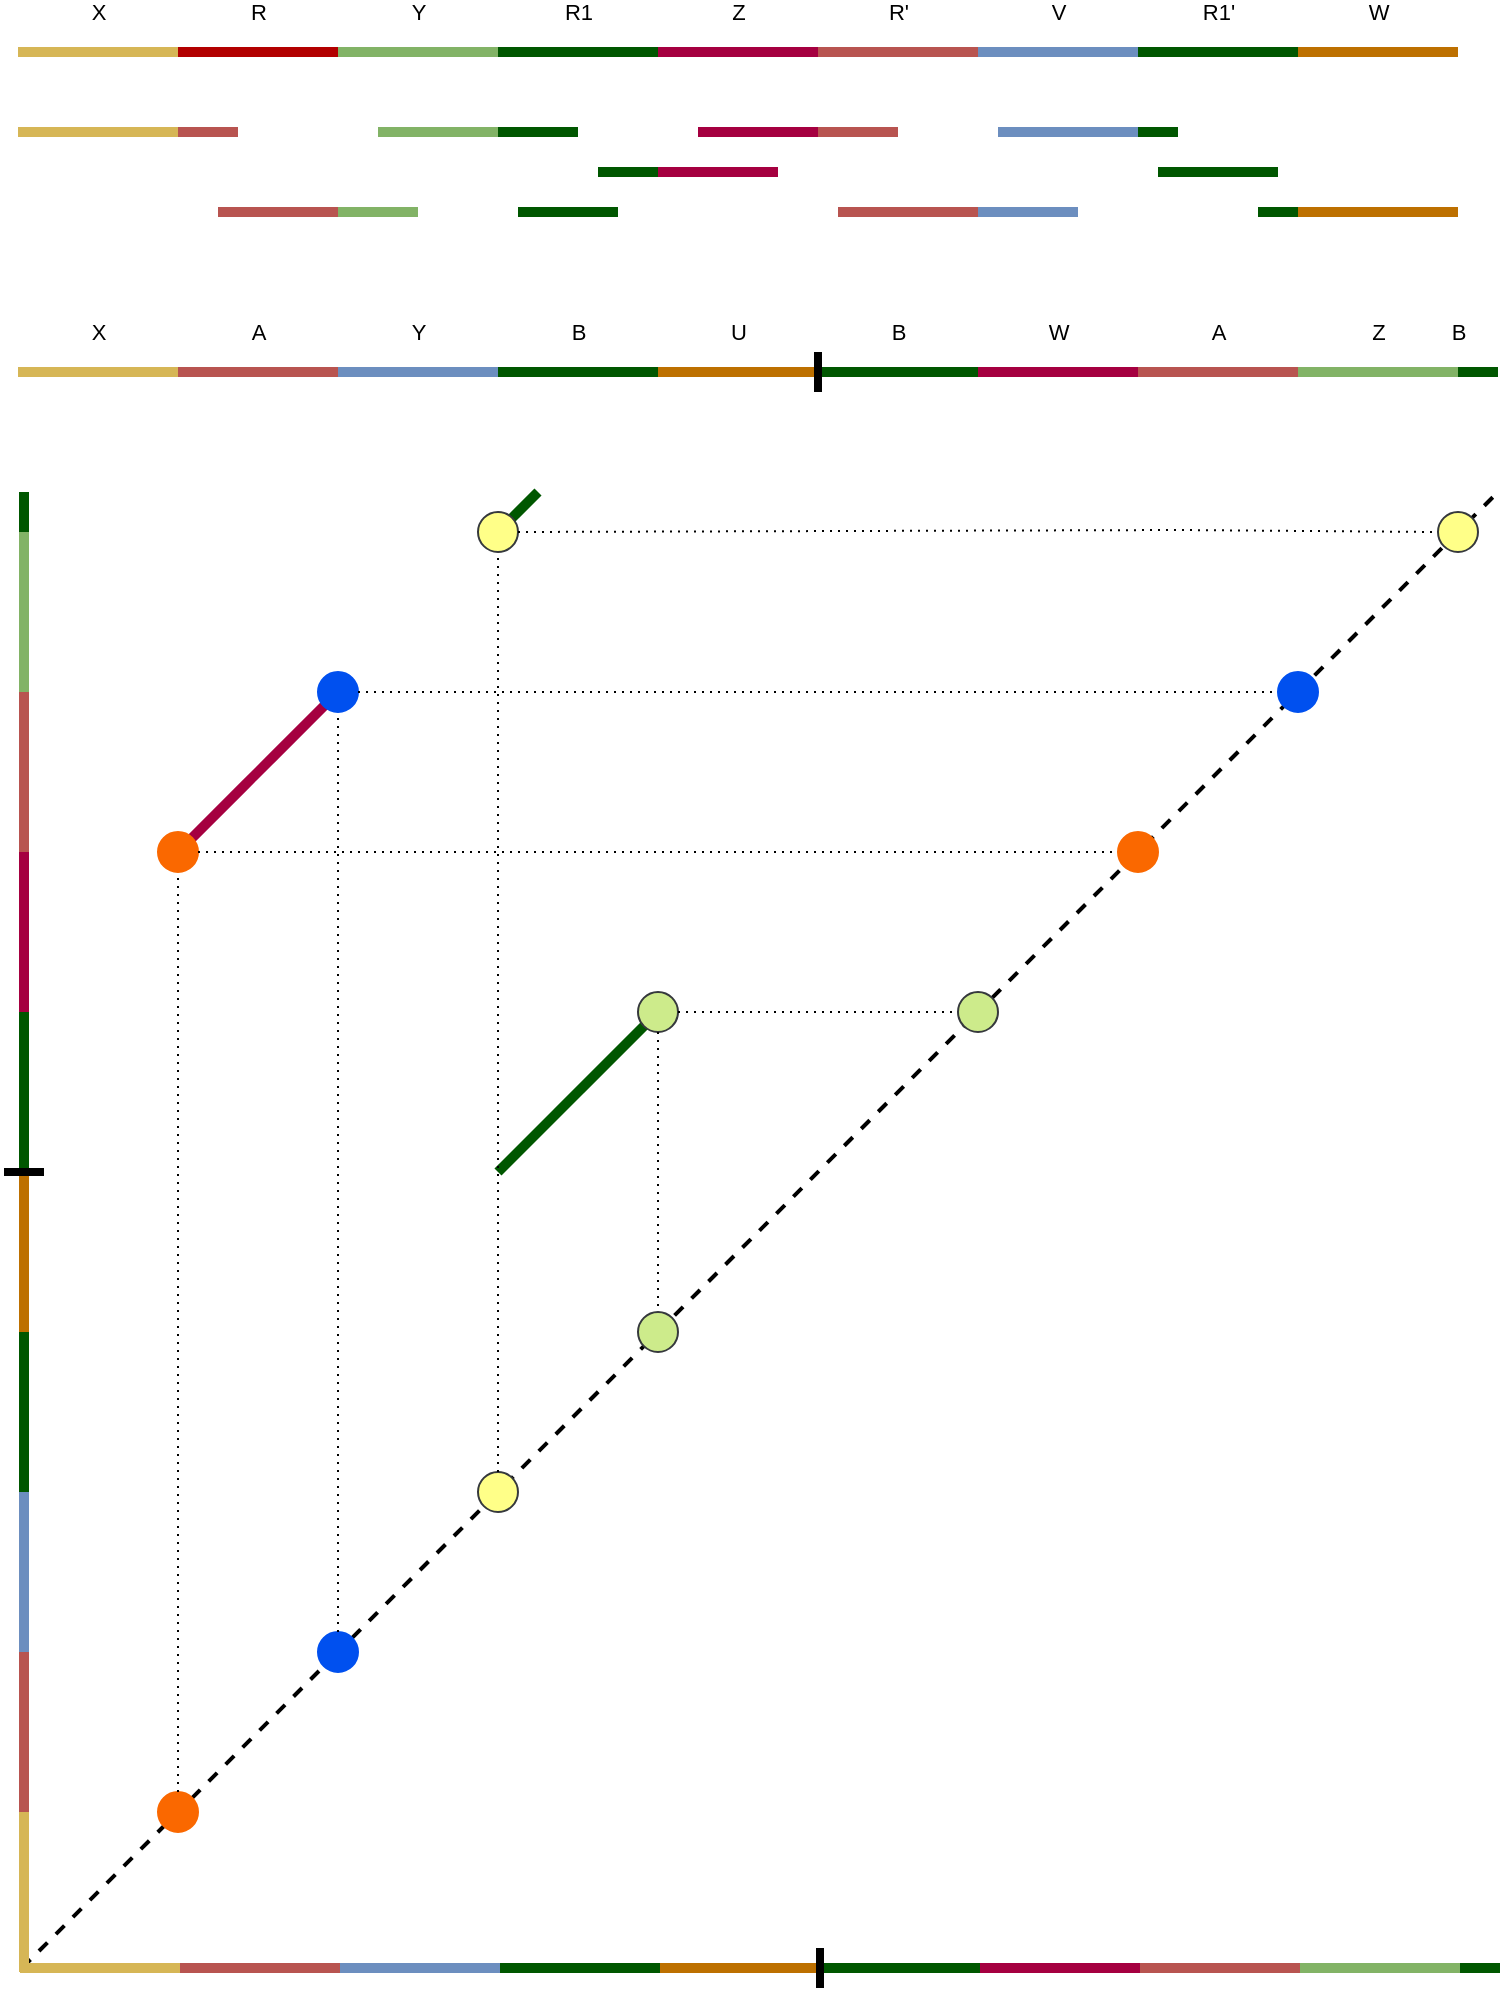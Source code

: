 <mxfile version="14.6.13" type="device"><diagram id="-aq6E7B8a0YVsIAmIBXZ" name="Seite-1"><mxGraphModel dx="1673" dy="947" grid="1" gridSize="10" guides="1" tooltips="1" connect="1" arrows="1" fold="1" page="1" pageScale="1" pageWidth="1600" pageHeight="1200" background="none" math="0" shadow="0"><root><mxCell id="0"/><mxCell id="1" parent="0"/><mxCell id="4KWlb30Vy9Jo0puxYjzc-76" value="" style="endArrow=none;dashed=1;html=1;strokeWidth=2;startArrow=none;" edge="1" parent="1" source="4KWlb30Vy9Jo0puxYjzc-83"><mxGeometry width="50" height="50" relative="1" as="geometry"><mxPoint x="82" y="1158" as="sourcePoint"/><mxPoint x="820" y="420" as="targetPoint"/></mxGeometry></mxCell><mxCell id="4KWlb30Vy9Jo0puxYjzc-84" value="" style="endArrow=none;dashed=1;html=1;strokeWidth=2;startArrow=none;" edge="1" parent="1" source="4KWlb30Vy9Jo0puxYjzc-86" target="4KWlb30Vy9Jo0puxYjzc-83"><mxGeometry width="50" height="50" relative="1" as="geometry"><mxPoint x="82" y="1158.0" as="sourcePoint"/><mxPoint x="820" y="420" as="targetPoint"/></mxGeometry></mxCell><mxCell id="4KWlb30Vy9Jo0puxYjzc-87" value="" style="endArrow=none;dashed=1;html=1;strokeWidth=2;" edge="1" parent="1" target="4KWlb30Vy9Jo0puxYjzc-86"><mxGeometry width="50" height="50" relative="1" as="geometry"><mxPoint x="82" y="1158.0" as="sourcePoint"/><mxPoint x="552.929" y="687.071" as="targetPoint"/></mxGeometry></mxCell><mxCell id="wiBMMRy5M9KBn9xkWu2D-2" value="" style="endArrow=none;html=1;fillColor=#fff2cc;strokeWidth=5;strokeColor=#D6B656;" parent="1" edge="1"><mxGeometry width="50" height="50" relative="1" as="geometry"><mxPoint x="80" y="200" as="sourcePoint"/><mxPoint x="160" y="200" as="targetPoint"/></mxGeometry></mxCell><mxCell id="wiBMMRy5M9KBn9xkWu2D-7" value="X" style="edgeLabel;html=1;align=center;verticalAlign=middle;resizable=0;points=[];" parent="wiBMMRy5M9KBn9xkWu2D-2" vertex="1" connectable="0"><mxGeometry x="0.354" y="-2" relative="1" as="geometry"><mxPoint x="-14.17" y="-22" as="offset"/></mxGeometry></mxCell><mxCell id="wiBMMRy5M9KBn9xkWu2D-8" value="" style="endArrow=none;html=1;fillColor=#e51400;strokeColor=#B20000;strokeWidth=5;" parent="1" edge="1"><mxGeometry width="50" height="50" relative="1" as="geometry"><mxPoint x="160" y="200" as="sourcePoint"/><mxPoint x="240" y="200" as="targetPoint"/></mxGeometry></mxCell><mxCell id="wiBMMRy5M9KBn9xkWu2D-9" value="R" style="edgeLabel;html=1;align=center;verticalAlign=middle;resizable=0;points=[];" parent="wiBMMRy5M9KBn9xkWu2D-8" vertex="1" connectable="0"><mxGeometry x="0.354" y="-2" relative="1" as="geometry"><mxPoint x="-14.17" y="-22" as="offset"/></mxGeometry></mxCell><mxCell id="wiBMMRy5M9KBn9xkWu2D-10" value="" style="endArrow=none;html=1;fillColor=#d5e8d4;strokeColor=#82b366;strokeWidth=5;" parent="1" edge="1"><mxGeometry width="50" height="50" relative="1" as="geometry"><mxPoint x="240" y="200" as="sourcePoint"/><mxPoint x="320" y="200" as="targetPoint"/></mxGeometry></mxCell><mxCell id="wiBMMRy5M9KBn9xkWu2D-11" value="Y" style="edgeLabel;html=1;align=center;verticalAlign=middle;resizable=0;points=[];" parent="wiBMMRy5M9KBn9xkWu2D-10" vertex="1" connectable="0"><mxGeometry x="0.354" y="-2" relative="1" as="geometry"><mxPoint x="-14.17" y="-22" as="offset"/></mxGeometry></mxCell><mxCell id="wiBMMRy5M9KBn9xkWu2D-12" value="" style="endArrow=none;html=1;fillColor=#008a00;strokeColor=#005700;strokeWidth=5;" parent="1" edge="1"><mxGeometry width="50" height="50" relative="1" as="geometry"><mxPoint x="320" y="200" as="sourcePoint"/><mxPoint x="400" y="200" as="targetPoint"/></mxGeometry></mxCell><mxCell id="wiBMMRy5M9KBn9xkWu2D-13" value="R1" style="edgeLabel;html=1;align=center;verticalAlign=middle;resizable=0;points=[];" parent="wiBMMRy5M9KBn9xkWu2D-12" vertex="1" connectable="0"><mxGeometry x="0.354" y="-2" relative="1" as="geometry"><mxPoint x="-14.17" y="-22" as="offset"/></mxGeometry></mxCell><mxCell id="wiBMMRy5M9KBn9xkWu2D-14" value="" style="endArrow=none;html=1;fillColor=#d80073;strokeColor=#A50040;strokeWidth=5;" parent="1" edge="1"><mxGeometry width="50" height="50" relative="1" as="geometry"><mxPoint x="400" y="200" as="sourcePoint"/><mxPoint x="480" y="200" as="targetPoint"/></mxGeometry></mxCell><mxCell id="wiBMMRy5M9KBn9xkWu2D-15" value="Z" style="edgeLabel;html=1;align=center;verticalAlign=middle;resizable=0;points=[];" parent="wiBMMRy5M9KBn9xkWu2D-14" vertex="1" connectable="0"><mxGeometry x="0.354" y="-2" relative="1" as="geometry"><mxPoint x="-14.17" y="-22" as="offset"/></mxGeometry></mxCell><mxCell id="wiBMMRy5M9KBn9xkWu2D-16" value="" style="endArrow=none;html=1;fillColor=#f8cecc;strokeColor=#b85450;strokeWidth=5;" parent="1" edge="1"><mxGeometry width="50" height="50" relative="1" as="geometry"><mxPoint x="480" y="200" as="sourcePoint"/><mxPoint x="560" y="200" as="targetPoint"/></mxGeometry></mxCell><mxCell id="wiBMMRy5M9KBn9xkWu2D-17" value="R'" style="edgeLabel;html=1;align=center;verticalAlign=middle;resizable=0;points=[];" parent="wiBMMRy5M9KBn9xkWu2D-16" vertex="1" connectable="0"><mxGeometry x="0.354" y="-2" relative="1" as="geometry"><mxPoint x="-14.17" y="-22" as="offset"/></mxGeometry></mxCell><mxCell id="wiBMMRy5M9KBn9xkWu2D-18" value="" style="endArrow=none;html=1;fillColor=#dae8fc;strokeColor=#6c8ebf;strokeWidth=5;" parent="1" edge="1"><mxGeometry width="50" height="50" relative="1" as="geometry"><mxPoint x="560" y="200" as="sourcePoint"/><mxPoint x="640" y="200" as="targetPoint"/></mxGeometry></mxCell><mxCell id="wiBMMRy5M9KBn9xkWu2D-19" value="V" style="edgeLabel;html=1;align=center;verticalAlign=middle;resizable=0;points=[];" parent="wiBMMRy5M9KBn9xkWu2D-18" vertex="1" connectable="0"><mxGeometry x="0.354" y="-2" relative="1" as="geometry"><mxPoint x="-14.17" y="-22" as="offset"/></mxGeometry></mxCell><mxCell id="wiBMMRy5M9KBn9xkWu2D-20" value="" style="endArrow=none;html=1;fillColor=#008a00;strokeColor=#005700;strokeWidth=5;" parent="1" edge="1"><mxGeometry width="50" height="50" relative="1" as="geometry"><mxPoint x="640" y="200" as="sourcePoint"/><mxPoint x="720" y="200" as="targetPoint"/></mxGeometry></mxCell><mxCell id="wiBMMRy5M9KBn9xkWu2D-21" value="R1'" style="edgeLabel;html=1;align=center;verticalAlign=middle;resizable=0;points=[];" parent="wiBMMRy5M9KBn9xkWu2D-20" vertex="1" connectable="0"><mxGeometry x="0.354" y="-2" relative="1" as="geometry"><mxPoint x="-14.17" y="-22" as="offset"/></mxGeometry></mxCell><mxCell id="wiBMMRy5M9KBn9xkWu2D-22" value="" style="endArrow=none;html=1;fillColor=#f0a30a;strokeColor=#BD7000;strokeWidth=5;" parent="1" edge="1"><mxGeometry width="50" height="50" relative="1" as="geometry"><mxPoint x="720" y="200" as="sourcePoint"/><mxPoint x="800" y="200" as="targetPoint"/></mxGeometry></mxCell><mxCell id="wiBMMRy5M9KBn9xkWu2D-23" value="W" style="edgeLabel;html=1;align=center;verticalAlign=middle;resizable=0;points=[];" parent="wiBMMRy5M9KBn9xkWu2D-22" vertex="1" connectable="0"><mxGeometry x="0.354" y="-2" relative="1" as="geometry"><mxPoint x="-14.17" y="-22" as="offset"/></mxGeometry></mxCell><mxCell id="4KWlb30Vy9Jo0puxYjzc-1" value="" style="endArrow=none;html=1;strokeWidth=5;fillColor=#fff2cc;strokeColor=#d6b656;" edge="1" parent="1"><mxGeometry width="50" height="50" relative="1" as="geometry"><mxPoint x="80" y="240" as="sourcePoint"/><mxPoint x="160" y="240" as="targetPoint"/></mxGeometry></mxCell><mxCell id="4KWlb30Vy9Jo0puxYjzc-2" value="" style="endArrow=none;html=1;strokeWidth=5;fillColor=#f8cecc;strokeColor=#b85450;" edge="1" parent="1"><mxGeometry width="50" height="50" relative="1" as="geometry"><mxPoint x="160" y="240" as="sourcePoint"/><mxPoint x="190" y="240" as="targetPoint"/></mxGeometry></mxCell><mxCell id="4KWlb30Vy9Jo0puxYjzc-3" value="" style="endArrow=none;html=1;strokeWidth=5;fillColor=#f8cecc;strokeColor=#b85450;" edge="1" parent="1"><mxGeometry width="50" height="50" relative="1" as="geometry"><mxPoint x="180" y="280" as="sourcePoint"/><mxPoint x="240" y="280" as="targetPoint"/></mxGeometry></mxCell><mxCell id="4KWlb30Vy9Jo0puxYjzc-4" value="" style="endArrow=none;html=1;strokeWidth=5;fillColor=#d5e8d4;strokeColor=#82b366;" edge="1" parent="1"><mxGeometry width="50" height="50" relative="1" as="geometry"><mxPoint x="240" y="280" as="sourcePoint"/><mxPoint x="280" y="280" as="targetPoint"/></mxGeometry></mxCell><mxCell id="4KWlb30Vy9Jo0puxYjzc-5" value="" style="endArrow=none;html=1;strokeWidth=5;fillColor=#d5e8d4;strokeColor=#82b366;" edge="1" parent="1"><mxGeometry width="50" height="50" relative="1" as="geometry"><mxPoint x="260" y="240" as="sourcePoint"/><mxPoint x="320" y="240" as="targetPoint"/></mxGeometry></mxCell><mxCell id="4KWlb30Vy9Jo0puxYjzc-6" value="" style="endArrow=none;html=1;strokeWidth=5;fillColor=#008a00;strokeColor=#005700;" edge="1" parent="1"><mxGeometry width="50" height="50" relative="1" as="geometry"><mxPoint x="320" y="240" as="sourcePoint"/><mxPoint x="360" y="240" as="targetPoint"/></mxGeometry></mxCell><mxCell id="4KWlb30Vy9Jo0puxYjzc-7" value="" style="endArrow=none;html=1;strokeWidth=5;fillColor=#008a00;strokeColor=#005700;" edge="1" parent="1"><mxGeometry width="50" height="50" relative="1" as="geometry"><mxPoint x="330" y="280" as="sourcePoint"/><mxPoint x="380" y="280" as="targetPoint"/></mxGeometry></mxCell><mxCell id="4KWlb30Vy9Jo0puxYjzc-8" value="" style="endArrow=none;html=1;strokeWidth=5;fillColor=#008a00;strokeColor=#005700;" edge="1" parent="1"><mxGeometry width="50" height="50" relative="1" as="geometry"><mxPoint x="370" y="260" as="sourcePoint"/><mxPoint x="400" y="260" as="targetPoint"/></mxGeometry></mxCell><mxCell id="4KWlb30Vy9Jo0puxYjzc-9" value="" style="endArrow=none;html=1;strokeWidth=5;fillColor=#d80073;strokeColor=#A50040;" edge="1" parent="1"><mxGeometry width="50" height="50" relative="1" as="geometry"><mxPoint x="400" y="260" as="sourcePoint"/><mxPoint x="460" y="260" as="targetPoint"/></mxGeometry></mxCell><mxCell id="4KWlb30Vy9Jo0puxYjzc-10" value="" style="endArrow=none;html=1;strokeWidth=5;fillColor=#d80073;strokeColor=#A50040;" edge="1" parent="1"><mxGeometry width="50" height="50" relative="1" as="geometry"><mxPoint x="420" y="240" as="sourcePoint"/><mxPoint x="480" y="240" as="targetPoint"/></mxGeometry></mxCell><mxCell id="4KWlb30Vy9Jo0puxYjzc-11" value="" style="endArrow=none;html=1;strokeWidth=5;fillColor=#f8cecc;strokeColor=#b85450;" edge="1" parent="1"><mxGeometry width="50" height="50" relative="1" as="geometry"><mxPoint x="480" y="240" as="sourcePoint"/><mxPoint x="520" y="240" as="targetPoint"/></mxGeometry></mxCell><mxCell id="4KWlb30Vy9Jo0puxYjzc-12" value="" style="endArrow=none;html=1;strokeWidth=5;fillColor=#f8cecc;strokeColor=#b85450;" edge="1" parent="1"><mxGeometry width="50" height="50" relative="1" as="geometry"><mxPoint x="490" y="280" as="sourcePoint"/><mxPoint x="560" y="280" as="targetPoint"/></mxGeometry></mxCell><mxCell id="4KWlb30Vy9Jo0puxYjzc-13" value="" style="endArrow=none;html=1;strokeWidth=5;fillColor=#dae8fc;strokeColor=#6c8ebf;" edge="1" parent="1"><mxGeometry width="50" height="50" relative="1" as="geometry"><mxPoint x="560" y="280" as="sourcePoint"/><mxPoint x="610" y="280" as="targetPoint"/></mxGeometry></mxCell><mxCell id="4KWlb30Vy9Jo0puxYjzc-14" value="" style="endArrow=none;html=1;strokeWidth=5;fillColor=#dae8fc;strokeColor=#6c8ebf;" edge="1" parent="1"><mxGeometry width="50" height="50" relative="1" as="geometry"><mxPoint x="570" y="240" as="sourcePoint"/><mxPoint x="640" y="240" as="targetPoint"/></mxGeometry></mxCell><mxCell id="4KWlb30Vy9Jo0puxYjzc-15" value="" style="endArrow=none;html=1;strokeWidth=5;fillColor=#008a00;strokeColor=#005700;" edge="1" parent="1"><mxGeometry width="50" height="50" relative="1" as="geometry"><mxPoint x="640" y="240" as="sourcePoint"/><mxPoint x="660" y="240" as="targetPoint"/></mxGeometry></mxCell><mxCell id="4KWlb30Vy9Jo0puxYjzc-16" value="" style="endArrow=none;html=1;strokeWidth=5;fillColor=#008a00;strokeColor=#005700;" edge="1" parent="1"><mxGeometry width="50" height="50" relative="1" as="geometry"><mxPoint x="700" y="280" as="sourcePoint"/><mxPoint x="720" y="280" as="targetPoint"/></mxGeometry></mxCell><mxCell id="4KWlb30Vy9Jo0puxYjzc-17" value="" style="endArrow=none;html=1;strokeWidth=5;fillColor=#f0a30a;strokeColor=#BD7000;" edge="1" parent="1"><mxGeometry width="50" height="50" relative="1" as="geometry"><mxPoint x="720" y="280" as="sourcePoint"/><mxPoint x="800" y="280" as="targetPoint"/></mxGeometry></mxCell><mxCell id="4KWlb30Vy9Jo0puxYjzc-18" value="" style="endArrow=none;html=1;strokeWidth=5;fillColor=#008a00;strokeColor=#005700;" edge="1" parent="1"><mxGeometry width="50" height="50" relative="1" as="geometry"><mxPoint x="650" y="260" as="sourcePoint"/><mxPoint x="710" y="260" as="targetPoint"/></mxGeometry></mxCell><mxCell id="4KWlb30Vy9Jo0puxYjzc-41" value="" style="group" vertex="1" connectable="0" parent="1"><mxGeometry x="80" y="350" width="740" height="20" as="geometry"/></mxCell><mxCell id="4KWlb30Vy9Jo0puxYjzc-19" value="" style="endArrow=none;html=1;fillColor=#fff2cc;strokeColor=#d6b656;strokeWidth=5;" edge="1" parent="4KWlb30Vy9Jo0puxYjzc-41"><mxGeometry width="50" height="50" relative="1" as="geometry"><mxPoint y="10" as="sourcePoint"/><mxPoint x="80" y="10" as="targetPoint"/></mxGeometry></mxCell><mxCell id="4KWlb30Vy9Jo0puxYjzc-20" value="X" style="edgeLabel;html=1;align=center;verticalAlign=middle;resizable=0;points=[];" vertex="1" connectable="0" parent="4KWlb30Vy9Jo0puxYjzc-19"><mxGeometry x="0.354" y="-2" relative="1" as="geometry"><mxPoint x="-14.17" y="-22" as="offset"/></mxGeometry></mxCell><mxCell id="4KWlb30Vy9Jo0puxYjzc-21" value="" style="endArrow=none;html=1;fillColor=#f8cecc;strokeColor=#b85450;strokeWidth=5;" edge="1" parent="4KWlb30Vy9Jo0puxYjzc-41"><mxGeometry width="50" height="50" relative="1" as="geometry"><mxPoint x="80" y="10" as="sourcePoint"/><mxPoint x="160" y="10" as="targetPoint"/></mxGeometry></mxCell><mxCell id="4KWlb30Vy9Jo0puxYjzc-22" value="A" style="edgeLabel;html=1;align=center;verticalAlign=middle;resizable=0;points=[];" vertex="1" connectable="0" parent="4KWlb30Vy9Jo0puxYjzc-21"><mxGeometry x="0.354" y="-2" relative="1" as="geometry"><mxPoint x="-14.17" y="-22" as="offset"/></mxGeometry></mxCell><mxCell id="4KWlb30Vy9Jo0puxYjzc-23" value="" style="endArrow=none;html=1;fillColor=#dae8fc;strokeColor=#6c8ebf;strokeWidth=5;" edge="1" parent="4KWlb30Vy9Jo0puxYjzc-41"><mxGeometry width="50" height="50" relative="1" as="geometry"><mxPoint x="160" y="10" as="sourcePoint"/><mxPoint x="240" y="10" as="targetPoint"/></mxGeometry></mxCell><mxCell id="4KWlb30Vy9Jo0puxYjzc-24" value="Y" style="edgeLabel;html=1;align=center;verticalAlign=middle;resizable=0;points=[];" vertex="1" connectable="0" parent="4KWlb30Vy9Jo0puxYjzc-23"><mxGeometry x="0.354" y="-2" relative="1" as="geometry"><mxPoint x="-14.17" y="-22" as="offset"/></mxGeometry></mxCell><mxCell id="4KWlb30Vy9Jo0puxYjzc-25" value="" style="endArrow=none;html=1;fillColor=#008a00;strokeColor=#005700;strokeWidth=5;" edge="1" parent="4KWlb30Vy9Jo0puxYjzc-41"><mxGeometry width="50" height="50" relative="1" as="geometry"><mxPoint x="240" y="10" as="sourcePoint"/><mxPoint x="320" y="10" as="targetPoint"/></mxGeometry></mxCell><mxCell id="4KWlb30Vy9Jo0puxYjzc-26" value="B" style="edgeLabel;html=1;align=center;verticalAlign=middle;resizable=0;points=[];" vertex="1" connectable="0" parent="4KWlb30Vy9Jo0puxYjzc-25"><mxGeometry x="0.354" y="-2" relative="1" as="geometry"><mxPoint x="-14.17" y="-22" as="offset"/></mxGeometry></mxCell><mxCell id="4KWlb30Vy9Jo0puxYjzc-27" value="" style="endArrow=none;html=1;fillColor=#f0a30a;strokeColor=#BD7000;strokeWidth=5;" edge="1" parent="4KWlb30Vy9Jo0puxYjzc-41"><mxGeometry width="50" height="50" relative="1" as="geometry"><mxPoint x="320" y="10" as="sourcePoint"/><mxPoint x="400" y="10" as="targetPoint"/></mxGeometry></mxCell><mxCell id="4KWlb30Vy9Jo0puxYjzc-28" value="U" style="edgeLabel;html=1;align=center;verticalAlign=middle;resizable=0;points=[];" vertex="1" connectable="0" parent="4KWlb30Vy9Jo0puxYjzc-27"><mxGeometry x="0.354" y="-2" relative="1" as="geometry"><mxPoint x="-14.17" y="-22" as="offset"/></mxGeometry></mxCell><mxCell id="4KWlb30Vy9Jo0puxYjzc-29" value="" style="endArrow=none;html=1;fillColor=#008a00;strokeColor=#005700;strokeWidth=5;" edge="1" parent="4KWlb30Vy9Jo0puxYjzc-41"><mxGeometry width="50" height="50" relative="1" as="geometry"><mxPoint x="400" y="10" as="sourcePoint"/><mxPoint x="480" y="10" as="targetPoint"/></mxGeometry></mxCell><mxCell id="4KWlb30Vy9Jo0puxYjzc-30" value="B" style="edgeLabel;html=1;align=center;verticalAlign=middle;resizable=0;points=[];" vertex="1" connectable="0" parent="4KWlb30Vy9Jo0puxYjzc-29"><mxGeometry x="0.354" y="-2" relative="1" as="geometry"><mxPoint x="-14.17" y="-22" as="offset"/></mxGeometry></mxCell><mxCell id="4KWlb30Vy9Jo0puxYjzc-32" value="" style="endArrow=none;html=1;fillColor=#d80073;strokeColor=#A50040;strokeWidth=5;" edge="1" parent="4KWlb30Vy9Jo0puxYjzc-41"><mxGeometry width="50" height="50" relative="1" as="geometry"><mxPoint x="480" y="10" as="sourcePoint"/><mxPoint x="560" y="10" as="targetPoint"/></mxGeometry></mxCell><mxCell id="4KWlb30Vy9Jo0puxYjzc-33" value="W" style="edgeLabel;html=1;align=center;verticalAlign=middle;resizable=0;points=[];" vertex="1" connectable="0" parent="4KWlb30Vy9Jo0puxYjzc-32"><mxGeometry x="0.354" y="-2" relative="1" as="geometry"><mxPoint x="-14.17" y="-22" as="offset"/></mxGeometry></mxCell><mxCell id="4KWlb30Vy9Jo0puxYjzc-34" value="" style="endArrow=none;html=1;fillColor=#f8cecc;strokeColor=#b85450;strokeWidth=5;" edge="1" parent="4KWlb30Vy9Jo0puxYjzc-41"><mxGeometry width="50" height="50" relative="1" as="geometry"><mxPoint x="560" y="10" as="sourcePoint"/><mxPoint x="640" y="10" as="targetPoint"/></mxGeometry></mxCell><mxCell id="4KWlb30Vy9Jo0puxYjzc-35" value="A" style="edgeLabel;html=1;align=center;verticalAlign=middle;resizable=0;points=[];" vertex="1" connectable="0" parent="4KWlb30Vy9Jo0puxYjzc-34"><mxGeometry x="0.354" y="-2" relative="1" as="geometry"><mxPoint x="-14.17" y="-22" as="offset"/></mxGeometry></mxCell><mxCell id="4KWlb30Vy9Jo0puxYjzc-36" value="" style="endArrow=none;html=1;fillColor=#d5e8d4;strokeColor=#82b366;strokeWidth=5;" edge="1" parent="4KWlb30Vy9Jo0puxYjzc-41"><mxGeometry width="50" height="50" relative="1" as="geometry"><mxPoint x="640" y="10" as="sourcePoint"/><mxPoint x="720" y="10" as="targetPoint"/></mxGeometry></mxCell><mxCell id="4KWlb30Vy9Jo0puxYjzc-37" value="Z" style="edgeLabel;html=1;align=center;verticalAlign=middle;resizable=0;points=[];" vertex="1" connectable="0" parent="4KWlb30Vy9Jo0puxYjzc-36"><mxGeometry x="0.354" y="-2" relative="1" as="geometry"><mxPoint x="-14.17" y="-22" as="offset"/></mxGeometry></mxCell><mxCell id="4KWlb30Vy9Jo0puxYjzc-38" value="" style="endArrow=none;html=1;fillColor=#008a00;strokeColor=#005700;strokeWidth=5;" edge="1" parent="4KWlb30Vy9Jo0puxYjzc-41"><mxGeometry width="50" height="50" relative="1" as="geometry"><mxPoint x="720" y="10" as="sourcePoint"/><mxPoint x="740" y="10" as="targetPoint"/></mxGeometry></mxCell><mxCell id="4KWlb30Vy9Jo0puxYjzc-39" value="B" style="edgeLabel;html=1;align=center;verticalAlign=middle;resizable=0;points=[];" vertex="1" connectable="0" parent="4KWlb30Vy9Jo0puxYjzc-38"><mxGeometry x="0.354" y="-2" relative="1" as="geometry"><mxPoint x="-14.17" y="-22" as="offset"/></mxGeometry></mxCell><mxCell id="4KWlb30Vy9Jo0puxYjzc-40" value="" style="endArrow=none;html=1;strokeWidth=4;" edge="1" parent="4KWlb30Vy9Jo0puxYjzc-41"><mxGeometry width="50" height="50" relative="1" as="geometry"><mxPoint x="400" y="20" as="sourcePoint"/><mxPoint x="400" as="targetPoint"/></mxGeometry></mxCell><mxCell id="4KWlb30Vy9Jo0puxYjzc-42" value="" style="group;rotation=-90;" vertex="1" connectable="0" parent="1"><mxGeometry x="-287" y="780" width="740" height="20" as="geometry"/></mxCell><mxCell id="4KWlb30Vy9Jo0puxYjzc-43" value="" style="endArrow=none;html=1;fillColor=#fff2cc;strokeColor=#d6b656;strokeWidth=5;" edge="1" parent="4KWlb30Vy9Jo0puxYjzc-42"><mxGeometry width="50" height="50" relative="1" as="geometry"><mxPoint x="370" y="380" as="sourcePoint"/><mxPoint x="370" y="300" as="targetPoint"/></mxGeometry></mxCell><mxCell id="4KWlb30Vy9Jo0puxYjzc-45" value="" style="endArrow=none;html=1;fillColor=#f8cecc;strokeColor=#b85450;strokeWidth=5;" edge="1" parent="4KWlb30Vy9Jo0puxYjzc-42"><mxGeometry width="50" height="50" relative="1" as="geometry"><mxPoint x="370" y="300" as="sourcePoint"/><mxPoint x="370" y="220" as="targetPoint"/></mxGeometry></mxCell><mxCell id="4KWlb30Vy9Jo0puxYjzc-47" value="" style="endArrow=none;html=1;fillColor=#dae8fc;strokeColor=#6c8ebf;strokeWidth=5;" edge="1" parent="4KWlb30Vy9Jo0puxYjzc-42"><mxGeometry width="50" height="50" relative="1" as="geometry"><mxPoint x="370" y="220" as="sourcePoint"/><mxPoint x="370" y="140" as="targetPoint"/></mxGeometry></mxCell><mxCell id="4KWlb30Vy9Jo0puxYjzc-49" value="" style="endArrow=none;html=1;fillColor=#008a00;strokeColor=#005700;strokeWidth=5;" edge="1" parent="4KWlb30Vy9Jo0puxYjzc-42"><mxGeometry width="50" height="50" relative="1" as="geometry"><mxPoint x="370" y="140" as="sourcePoint"/><mxPoint x="370" y="60" as="targetPoint"/></mxGeometry></mxCell><mxCell id="4KWlb30Vy9Jo0puxYjzc-51" value="" style="endArrow=none;html=1;fillColor=#f0a30a;strokeColor=#BD7000;strokeWidth=5;" edge="1" parent="4KWlb30Vy9Jo0puxYjzc-42"><mxGeometry width="50" height="50" relative="1" as="geometry"><mxPoint x="370" y="60" as="sourcePoint"/><mxPoint x="370" y="-20" as="targetPoint"/></mxGeometry></mxCell><mxCell id="4KWlb30Vy9Jo0puxYjzc-53" value="" style="endArrow=none;html=1;fillColor=#008a00;strokeColor=#005700;strokeWidth=5;" edge="1" parent="4KWlb30Vy9Jo0puxYjzc-42"><mxGeometry width="50" height="50" relative="1" as="geometry"><mxPoint x="370" y="-20" as="sourcePoint"/><mxPoint x="370" y="-100" as="targetPoint"/></mxGeometry></mxCell><mxCell id="4KWlb30Vy9Jo0puxYjzc-55" value="" style="endArrow=none;html=1;fillColor=#d80073;strokeColor=#A50040;strokeWidth=5;" edge="1" parent="4KWlb30Vy9Jo0puxYjzc-42"><mxGeometry width="50" height="50" relative="1" as="geometry"><mxPoint x="370" y="-100" as="sourcePoint"/><mxPoint x="370" y="-180" as="targetPoint"/></mxGeometry></mxCell><mxCell id="4KWlb30Vy9Jo0puxYjzc-57" value="" style="endArrow=none;html=1;fillColor=#f8cecc;strokeColor=#b85450;strokeWidth=5;" edge="1" parent="4KWlb30Vy9Jo0puxYjzc-42"><mxGeometry width="50" height="50" relative="1" as="geometry"><mxPoint x="370" y="-180" as="sourcePoint"/><mxPoint x="370" y="-260" as="targetPoint"/></mxGeometry></mxCell><mxCell id="4KWlb30Vy9Jo0puxYjzc-59" value="" style="endArrow=none;html=1;fillColor=#d5e8d4;strokeColor=#82b366;strokeWidth=5;" edge="1" parent="4KWlb30Vy9Jo0puxYjzc-42"><mxGeometry width="50" height="50" relative="1" as="geometry"><mxPoint x="370" y="-260" as="sourcePoint"/><mxPoint x="370" y="-340" as="targetPoint"/></mxGeometry></mxCell><mxCell id="4KWlb30Vy9Jo0puxYjzc-61" value="" style="endArrow=none;html=1;fillColor=#008a00;strokeColor=#005700;strokeWidth=5;" edge="1" parent="4KWlb30Vy9Jo0puxYjzc-42"><mxGeometry width="50" height="50" relative="1" as="geometry"><mxPoint x="370" y="-340" as="sourcePoint"/><mxPoint x="370" y="-360" as="targetPoint"/></mxGeometry></mxCell><mxCell id="4KWlb30Vy9Jo0puxYjzc-63" value="" style="endArrow=none;html=1;strokeWidth=4;" edge="1" parent="4KWlb30Vy9Jo0puxYjzc-42"><mxGeometry width="50" height="50" relative="1" as="geometry"><mxPoint x="380" y="-20" as="sourcePoint"/><mxPoint x="360" y="-20" as="targetPoint"/></mxGeometry></mxCell><mxCell id="4KWlb30Vy9Jo0puxYjzc-64" value="" style="group;rotation=0;" vertex="1" connectable="0" parent="1"><mxGeometry x="81" y="1148" width="740" height="20" as="geometry"/></mxCell><mxCell id="4KWlb30Vy9Jo0puxYjzc-65" value="" style="endArrow=none;html=1;fillColor=#fff2cc;strokeColor=#d6b656;strokeWidth=5;" edge="1" parent="4KWlb30Vy9Jo0puxYjzc-64"><mxGeometry width="50" height="50" relative="1" as="geometry"><mxPoint y="10" as="sourcePoint"/><mxPoint x="80" y="10" as="targetPoint"/></mxGeometry></mxCell><mxCell id="4KWlb30Vy9Jo0puxYjzc-66" value="" style="endArrow=none;html=1;fillColor=#f8cecc;strokeColor=#b85450;strokeWidth=5;" edge="1" parent="4KWlb30Vy9Jo0puxYjzc-64"><mxGeometry width="50" height="50" relative="1" as="geometry"><mxPoint x="80" y="10" as="sourcePoint"/><mxPoint x="160" y="10" as="targetPoint"/></mxGeometry></mxCell><mxCell id="4KWlb30Vy9Jo0puxYjzc-67" value="" style="endArrow=none;html=1;fillColor=#dae8fc;strokeColor=#6c8ebf;strokeWidth=5;" edge="1" parent="4KWlb30Vy9Jo0puxYjzc-64"><mxGeometry width="50" height="50" relative="1" as="geometry"><mxPoint x="160" y="10" as="sourcePoint"/><mxPoint x="240" y="10" as="targetPoint"/></mxGeometry></mxCell><mxCell id="4KWlb30Vy9Jo0puxYjzc-68" value="" style="endArrow=none;html=1;fillColor=#008a00;strokeColor=#005700;strokeWidth=5;" edge="1" parent="4KWlb30Vy9Jo0puxYjzc-64"><mxGeometry width="50" height="50" relative="1" as="geometry"><mxPoint x="240" y="10" as="sourcePoint"/><mxPoint x="320" y="10" as="targetPoint"/></mxGeometry></mxCell><mxCell id="4KWlb30Vy9Jo0puxYjzc-69" value="" style="endArrow=none;html=1;fillColor=#f0a30a;strokeColor=#BD7000;strokeWidth=5;" edge="1" parent="4KWlb30Vy9Jo0puxYjzc-64"><mxGeometry width="50" height="50" relative="1" as="geometry"><mxPoint x="320" y="10" as="sourcePoint"/><mxPoint x="400" y="10" as="targetPoint"/></mxGeometry></mxCell><mxCell id="4KWlb30Vy9Jo0puxYjzc-70" value="" style="endArrow=none;html=1;fillColor=#008a00;strokeColor=#005700;strokeWidth=5;" edge="1" parent="4KWlb30Vy9Jo0puxYjzc-64"><mxGeometry width="50" height="50" relative="1" as="geometry"><mxPoint x="400" y="10" as="sourcePoint"/><mxPoint x="480" y="10" as="targetPoint"/></mxGeometry></mxCell><mxCell id="4KWlb30Vy9Jo0puxYjzc-71" value="" style="endArrow=none;html=1;fillColor=#d80073;strokeColor=#A50040;strokeWidth=5;" edge="1" parent="4KWlb30Vy9Jo0puxYjzc-64"><mxGeometry width="50" height="50" relative="1" as="geometry"><mxPoint x="480" y="10" as="sourcePoint"/><mxPoint x="560" y="10" as="targetPoint"/></mxGeometry></mxCell><mxCell id="4KWlb30Vy9Jo0puxYjzc-72" value="" style="endArrow=none;html=1;fillColor=#f8cecc;strokeColor=#b85450;strokeWidth=5;" edge="1" parent="4KWlb30Vy9Jo0puxYjzc-64"><mxGeometry width="50" height="50" relative="1" as="geometry"><mxPoint x="560" y="10" as="sourcePoint"/><mxPoint x="640" y="10" as="targetPoint"/></mxGeometry></mxCell><mxCell id="4KWlb30Vy9Jo0puxYjzc-73" value="" style="endArrow=none;html=1;fillColor=#d5e8d4;strokeColor=#82b366;strokeWidth=5;" edge="1" parent="4KWlb30Vy9Jo0puxYjzc-64"><mxGeometry width="50" height="50" relative="1" as="geometry"><mxPoint x="640" y="10" as="sourcePoint"/><mxPoint x="720" y="10" as="targetPoint"/></mxGeometry></mxCell><mxCell id="4KWlb30Vy9Jo0puxYjzc-74" value="" style="endArrow=none;html=1;fillColor=#008a00;strokeColor=#005700;strokeWidth=5;" edge="1" parent="4KWlb30Vy9Jo0puxYjzc-64"><mxGeometry width="50" height="50" relative="1" as="geometry"><mxPoint x="720" y="10" as="sourcePoint"/><mxPoint x="740" y="10" as="targetPoint"/></mxGeometry></mxCell><mxCell id="4KWlb30Vy9Jo0puxYjzc-75" value="" style="endArrow=none;html=1;strokeWidth=4;" edge="1" parent="4KWlb30Vy9Jo0puxYjzc-64"><mxGeometry width="50" height="50" relative="1" as="geometry"><mxPoint x="400" y="20" as="sourcePoint"/><mxPoint x="400" as="targetPoint"/></mxGeometry></mxCell><mxCell id="4KWlb30Vy9Jo0puxYjzc-77" value="" style="endArrow=none;html=1;fillColor=#d80073;strokeColor=#A50040;strokeWidth=5;" edge="1" parent="1"><mxGeometry width="50" height="50" relative="1" as="geometry"><mxPoint x="160" y="600" as="sourcePoint"/><mxPoint x="240" y="520" as="targetPoint"/><Array as="points"><mxPoint x="200" y="560"/></Array></mxGeometry></mxCell><mxCell id="4KWlb30Vy9Jo0puxYjzc-78" value="" style="endArrow=none;html=1;fillColor=#008a00;strokeColor=#005700;strokeWidth=5;" edge="1" parent="1"><mxGeometry width="50" height="50" relative="1" as="geometry"><mxPoint x="320" y="760" as="sourcePoint"/><mxPoint x="400" y="680" as="targetPoint"/></mxGeometry></mxCell><mxCell id="4KWlb30Vy9Jo0puxYjzc-79" value="" style="endArrow=none;html=1;fillColor=#008a00;strokeColor=#005700;strokeWidth=5;" edge="1" parent="1"><mxGeometry width="50" height="50" relative="1" as="geometry"><mxPoint x="320" y="440" as="sourcePoint"/><mxPoint x="340" y="420" as="targetPoint"/></mxGeometry></mxCell><mxCell id="4KWlb30Vy9Jo0puxYjzc-80" value="" style="ellipse;whiteSpace=wrap;html=1;aspect=fixed;fontColor=#000000;fillColor=#FA6800;strokeColor=#FA6800;" vertex="1" parent="1"><mxGeometry x="150" y="590" width="20" height="20" as="geometry"/></mxCell><mxCell id="4KWlb30Vy9Jo0puxYjzc-82" value="" style="ellipse;whiteSpace=wrap;html=1;aspect=fixed;fontColor=#000000;fillColor=#FA6800;strokeColor=#FA6800;" vertex="1" parent="1"><mxGeometry x="150" y="1070" width="20" height="20" as="geometry"/></mxCell><mxCell id="4KWlb30Vy9Jo0puxYjzc-83" value="" style="ellipse;whiteSpace=wrap;html=1;aspect=fixed;fillColor=#cdeb8b;strokeColor=#36393d;" vertex="1" parent="1"><mxGeometry x="550" y="670" width="20" height="20" as="geometry"/></mxCell><mxCell id="4KWlb30Vy9Jo0puxYjzc-85" value="" style="ellipse;whiteSpace=wrap;html=1;aspect=fixed;fontColor=#ffffff;fillColor=#0050EF;strokeColor=#0050EF;" vertex="1" parent="1"><mxGeometry x="230" y="510" width="20" height="20" as="geometry"/></mxCell><mxCell id="4KWlb30Vy9Jo0puxYjzc-86" value="" style="ellipse;whiteSpace=wrap;html=1;aspect=fixed;fontColor=#ffffff;fillColor=#0050EF;strokeColor=#0050EF;" vertex="1" parent="1"><mxGeometry x="230" y="990" width="20" height="20" as="geometry"/></mxCell><mxCell id="4KWlb30Vy9Jo0puxYjzc-88" value="" style="ellipse;whiteSpace=wrap;html=1;aspect=fixed;fontColor=#ffffff;fillColor=#0050EF;strokeColor=#0050EF;" vertex="1" parent="1"><mxGeometry x="710" y="510" width="20" height="20" as="geometry"/></mxCell><mxCell id="4KWlb30Vy9Jo0puxYjzc-89" value="" style="ellipse;whiteSpace=wrap;html=1;aspect=fixed;fillColor=#ffff88;strokeColor=#36393d;" vertex="1" parent="1"><mxGeometry x="310" y="430" width="20" height="20" as="geometry"/></mxCell><mxCell id="4KWlb30Vy9Jo0puxYjzc-90" value="" style="ellipse;whiteSpace=wrap;html=1;aspect=fixed;fillColor=#ffff88;strokeColor=#36393d;" vertex="1" parent="1"><mxGeometry x="790" y="430" width="20" height="20" as="geometry"/></mxCell><mxCell id="4KWlb30Vy9Jo0puxYjzc-91" value="" style="ellipse;whiteSpace=wrap;html=1;aspect=fixed;fillColor=#ffff88;strokeColor=#36393d;" vertex="1" parent="1"><mxGeometry x="310" y="910" width="20" height="20" as="geometry"/></mxCell><mxCell id="4KWlb30Vy9Jo0puxYjzc-95" value="" style="ellipse;whiteSpace=wrap;html=1;aspect=fixed;fillColor=#cdeb8b;strokeColor=#36393d;" vertex="1" parent="1"><mxGeometry x="390" y="670" width="20" height="20" as="geometry"/></mxCell><mxCell id="4KWlb30Vy9Jo0puxYjzc-97" value="" style="ellipse;whiteSpace=wrap;html=1;aspect=fixed;strokeColor=#36393d;fillColor=#cdeb8b;" vertex="1" parent="1"><mxGeometry x="390" y="830" width="20" height="20" as="geometry"/></mxCell><mxCell id="4KWlb30Vy9Jo0puxYjzc-98" value="" style="ellipse;whiteSpace=wrap;html=1;aspect=fixed;fontColor=#000000;fillColor=#FA6800;strokeColor=#FA6800;" vertex="1" parent="1"><mxGeometry x="630" y="590" width="20" height="20" as="geometry"/></mxCell><mxCell id="4KWlb30Vy9Jo0puxYjzc-99" value="" style="endArrow=none;dashed=1;html=1;dashPattern=1 3;strokeWidth=1;entryX=0.5;entryY=1;entryDx=0;entryDy=0;exitX=0.5;exitY=0;exitDx=0;exitDy=0;" edge="1" parent="1" source="4KWlb30Vy9Jo0puxYjzc-82" target="4KWlb30Vy9Jo0puxYjzc-80"><mxGeometry width="50" height="50" relative="1" as="geometry"><mxPoint x="120" y="680" as="sourcePoint"/><mxPoint x="170" y="630" as="targetPoint"/></mxGeometry></mxCell><mxCell id="4KWlb30Vy9Jo0puxYjzc-100" value="" style="endArrow=none;dashed=1;html=1;dashPattern=1 3;strokeWidth=1;entryX=0;entryY=0.5;entryDx=0;entryDy=0;exitX=1;exitY=0.5;exitDx=0;exitDy=0;" edge="1" parent="1" source="4KWlb30Vy9Jo0puxYjzc-80" target="4KWlb30Vy9Jo0puxYjzc-98"><mxGeometry width="50" height="50" relative="1" as="geometry"><mxPoint x="248.82" y="740" as="sourcePoint"/><mxPoint x="248.82" y="280" as="targetPoint"/></mxGeometry></mxCell><mxCell id="4KWlb30Vy9Jo0puxYjzc-101" value="" style="endArrow=none;dashed=1;html=1;dashPattern=1 3;strokeWidth=1;exitX=1;exitY=0.5;exitDx=0;exitDy=0;entryX=0;entryY=0.5;entryDx=0;entryDy=0;" edge="1" parent="1" source="4KWlb30Vy9Jo0puxYjzc-89" target="4KWlb30Vy9Jo0puxYjzc-90"><mxGeometry width="50" height="50" relative="1" as="geometry"><mxPoint x="360" y="439.41" as="sourcePoint"/><mxPoint x="770" y="439" as="targetPoint"/><Array as="points"><mxPoint x="660" y="439"/></Array></mxGeometry></mxCell><mxCell id="4KWlb30Vy9Jo0puxYjzc-102" value="" style="endArrow=none;dashed=1;html=1;dashPattern=1 3;strokeWidth=1;entryX=0.5;entryY=1;entryDx=0;entryDy=0;exitX=0.5;exitY=0;exitDx=0;exitDy=0;" edge="1" parent="1" source="4KWlb30Vy9Jo0puxYjzc-91" target="4KWlb30Vy9Jo0puxYjzc-89"><mxGeometry width="50" height="50" relative="1" as="geometry"><mxPoint x="330" y="950" as="sourcePoint"/><mxPoint x="330" y="490" as="targetPoint"/></mxGeometry></mxCell><mxCell id="4KWlb30Vy9Jo0puxYjzc-103" value="" style="endArrow=none;dashed=1;html=1;dashPattern=1 3;strokeWidth=1;entryX=0.5;entryY=1;entryDx=0;entryDy=0;exitX=0.5;exitY=0;exitDx=0;exitDy=0;" edge="1" parent="1" source="4KWlb30Vy9Jo0puxYjzc-86" target="4KWlb30Vy9Jo0puxYjzc-85"><mxGeometry width="50" height="50" relative="1" as="geometry"><mxPoint x="280" y="1010" as="sourcePoint"/><mxPoint x="280" y="550" as="targetPoint"/></mxGeometry></mxCell><mxCell id="4KWlb30Vy9Jo0puxYjzc-104" value="" style="endArrow=none;dashed=1;html=1;dashPattern=1 3;strokeWidth=1;entryX=0;entryY=0.5;entryDx=0;entryDy=0;exitX=1;exitY=0.5;exitDx=0;exitDy=0;" edge="1" parent="1" source="4KWlb30Vy9Jo0puxYjzc-85" target="4KWlb30Vy9Jo0puxYjzc-88"><mxGeometry width="50" height="50" relative="1" as="geometry"><mxPoint x="250" y="480" as="sourcePoint"/><mxPoint x="710.0" y="480" as="targetPoint"/></mxGeometry></mxCell><mxCell id="4KWlb30Vy9Jo0puxYjzc-105" value="" style="endArrow=none;dashed=1;html=1;dashPattern=1 3;strokeWidth=1;entryX=0;entryY=0.5;entryDx=0;entryDy=0;exitX=1;exitY=0.5;exitDx=0;exitDy=0;" edge="1" parent="1" source="4KWlb30Vy9Jo0puxYjzc-95" target="4KWlb30Vy9Jo0puxYjzc-83"><mxGeometry width="50" height="50" relative="1" as="geometry"><mxPoint x="190" y="620" as="sourcePoint"/><mxPoint x="650.0" y="620" as="targetPoint"/></mxGeometry></mxCell><mxCell id="4KWlb30Vy9Jo0puxYjzc-106" value="" style="endArrow=none;dashed=1;html=1;dashPattern=1 3;strokeWidth=1;entryX=0.5;entryY=0;entryDx=0;entryDy=0;exitX=0.5;exitY=1;exitDx=0;exitDy=0;" edge="1" parent="1" source="4KWlb30Vy9Jo0puxYjzc-95" target="4KWlb30Vy9Jo0puxYjzc-97"><mxGeometry width="50" height="50" relative="1" as="geometry"><mxPoint x="390" y="730" as="sourcePoint"/><mxPoint x="530.0" y="730" as="targetPoint"/></mxGeometry></mxCell></root></mxGraphModel></diagram></mxfile>